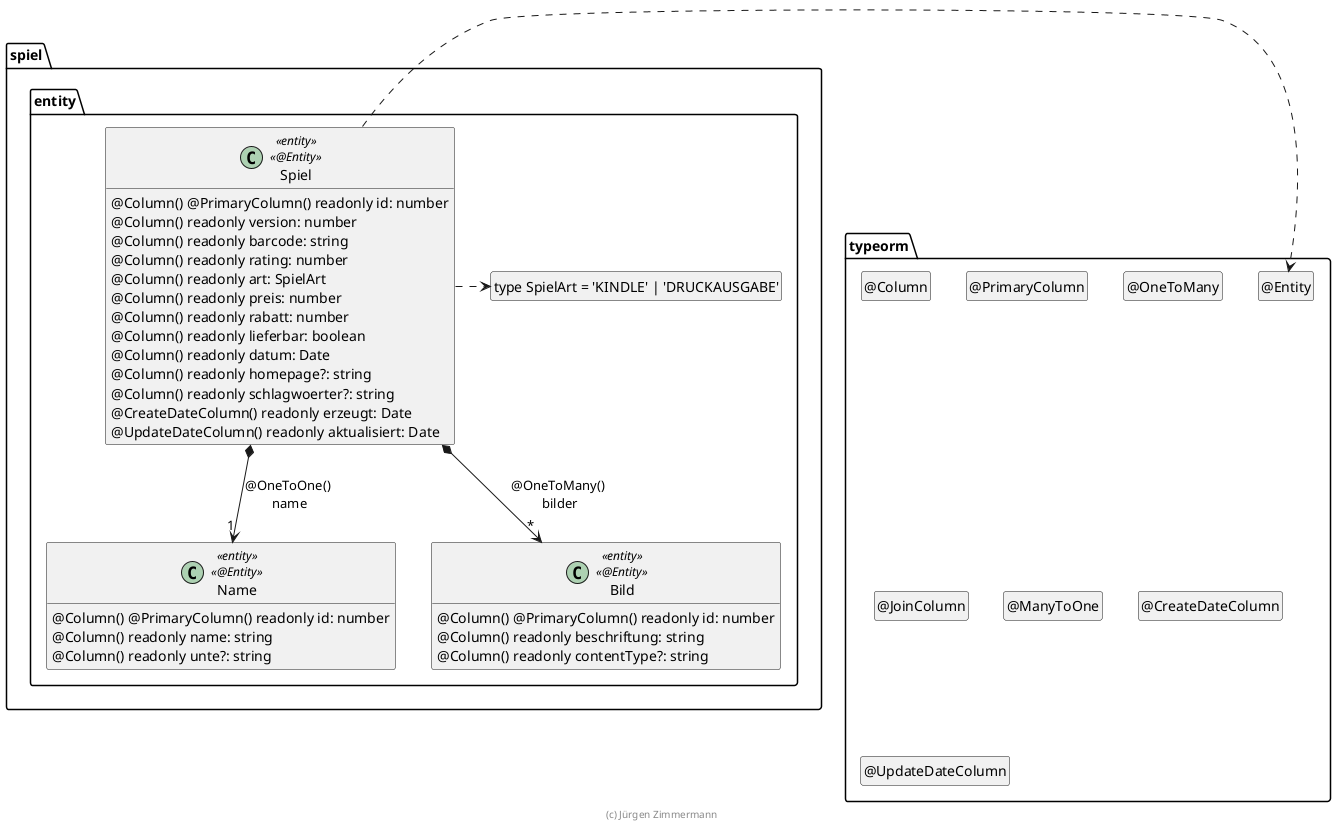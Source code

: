 ' Copyright (C) 2019 - present Juergen Zimmermann, Hochschule Karlsruhe
'
' This program is free software: you can redistribute it and/or modify
' it under the terms of the GNU General Public License as published by
' the Free Software Foundation, either version 3 of the License, or
' (at your option) any later version.
'
' This program is distributed in the hope that it will be useful,
' but WITHOUT ANY WARRANTY; without even the implied warranty of
' MERCHANTABILITY or FITNESS FOR A PARTICULAR PURPOSE.  See the
' GNU General Public License for more details.
'
' You should have received a copy of the GNU General Public License
' along with this program.  If not, see <https://www.gnu.org/licenses/>.

' Preview durch <Alt>d

@startuml Entity

package typeorm {
  class "@Entity" as Entity
  hide Entity circle
  class "@Column" as Column
  hide Column circle
  class "@PrimaryColumn" as PrimaryColumn
  hide PrimaryColumn circle
  class "@OneToMany" as OneToMany
  hide OneToMany circle
  class "@JoinColumn" as JoinColumn
  hide JoinColumn circle
  class "@ManyToOne" as ManyToOne
  hide ManyToOne circle
  class "@CreateDateColumn" as CreateDateColumn
  hide CreateDateColumn circle
  class "@UpdateDateColumn" as UpdateDateColumn
  hide UpdateDateColumn circle
}

package spiel.entity {
  class "type SpielArt = 'KINDLE' | 'DRUCKAUSGABE'" as SpielArt
  hide SpielArt circle

  class Spiel <<entity>> <<@Entity>> {
    @Column() @PrimaryColumn() readonly id: number
    @Column() readonly version: number
    @Column() readonly barcode: string
    @Column() readonly rating: number
    @Column() readonly art: SpielArt
    @Column() readonly preis: number
    @Column() readonly rabatt: number
    @Column() readonly lieferbar: boolean
    @Column() readonly datum: Date
    @Column() readonly homepage?: string
    @Column() readonly schlagwoerter?: string
    @CreateDateColumn() readonly erzeugt: Date
    @UpdateDateColumn() readonly aktualisiert: Date
  }

  class Name <<entity>> <<@Entity>> {
    @Column() @PrimaryColumn() readonly id: number
    @Column() readonly name: string
    @Column() readonly unte?: string
  }

  class Bild <<entity>> <<@Entity>> {
    @Column() @PrimaryColumn() readonly id: number
    @Column() readonly beschriftung: string
    @Column() readonly contentType?: string
  }

  Spiel *--> "1" Name : @OneToOne() \nname
  Spiel *--> "*" Bild : @OneToMany() \nbilder

  Spiel .right.> Entity
  Spiel .right.> SpielArt
}

hide empty members

footer (c) Jürgen Zimmermann

@enduml
